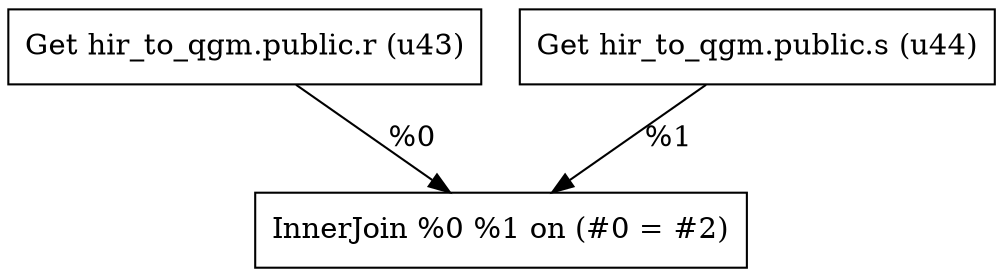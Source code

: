 digraph G {
    node0 [shape = record, label="Get hir_to_qgm.public.r (u43)\l"]
    node1 [shape = record, label="Get hir_to_qgm.public.s (u44)\l"]
    node2 [shape = record, label="InnerJoin %0 %1 on (#0 = #2)\l"]
    node1 -> node2 [label = "%1\l"]
    node0 -> node2 [label = "%0\l"]
}
